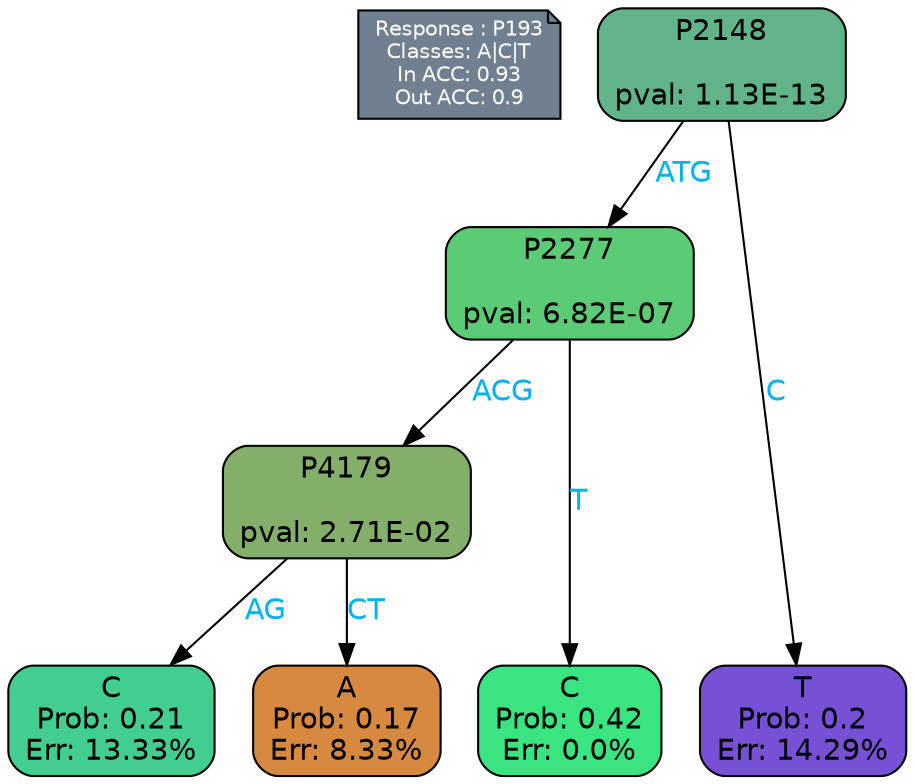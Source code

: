 digraph Tree {
node [shape=box, style="filled, rounded", color="black", fontname=helvetica] ;
graph [ranksep=equally, splines=polylines, bgcolor=transparent, dpi=600] ;
edge [fontname=helvetica] ;
LEGEND [label="Response : P193
Classes: A|C|T
In ACC: 0.93
Out ACC: 0.9
",shape=note,align=left,style=filled,fillcolor="slategray",fontcolor="white",fontsize=10];1 [label="P2148

pval: 1.13E-13", fillcolor="#61b389"] ;
2 [label="P2277

pval: 6.82E-07", fillcolor="#5ccb76"] ;
3 [label="P4179

pval: 2.71E-02", fillcolor="#84af6b"] ;
4 [label="C
Prob: 0.21
Err: 13.33%", fillcolor="#42ce8e"] ;
5 [label="A
Prob: 0.17
Err: 8.33%", fillcolor="#d6893f"] ;
6 [label="C
Prob: 0.42
Err: 0.0%", fillcolor="#39e581"] ;
7 [label="T
Prob: 0.2
Err: 14.29%", fillcolor="#7651d6"] ;
1 -> 2 [label="ATG",fontcolor=deepskyblue2] ;
1 -> 7 [label="C",fontcolor=deepskyblue2] ;
2 -> 3 [label="ACG",fontcolor=deepskyblue2] ;
2 -> 6 [label="T",fontcolor=deepskyblue2] ;
3 -> 4 [label="AG",fontcolor=deepskyblue2] ;
3 -> 5 [label="CT",fontcolor=deepskyblue2] ;
{rank = same; 4;5;6;7;}{rank = same; LEGEND;1;}}